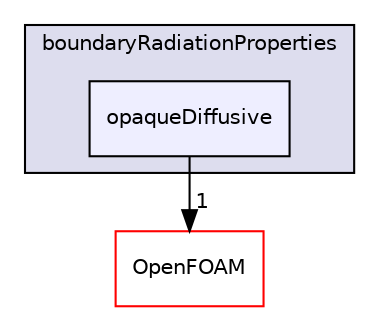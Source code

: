 digraph "src/thermophysicalModels/radiation/submodels/boundaryRadiationProperties/opaqueDiffusive" {
  bgcolor=transparent;
  compound=true
  node [ fontsize="10", fontname="Helvetica"];
  edge [ labelfontsize="10", labelfontname="Helvetica"];
  subgraph clusterdir_252641a3cc3167caf31d43d0f3b64b7b {
    graph [ bgcolor="#ddddee", pencolor="black", label="boundaryRadiationProperties" fontname="Helvetica", fontsize="10", URL="dir_252641a3cc3167caf31d43d0f3b64b7b.html"]
  dir_d0ca7d6978300d9763041c881e8a28cb [shape=box, label="opaqueDiffusive", style="filled", fillcolor="#eeeeff", pencolor="black", URL="dir_d0ca7d6978300d9763041c881e8a28cb.html"];
  }
  dir_c5473ff19b20e6ec4dfe5c310b3778a8 [shape=box label="OpenFOAM" color="red" URL="dir_c5473ff19b20e6ec4dfe5c310b3778a8.html"];
  dir_d0ca7d6978300d9763041c881e8a28cb->dir_c5473ff19b20e6ec4dfe5c310b3778a8 [headlabel="1", labeldistance=1.5 headhref="dir_003757_002151.html"];
}
